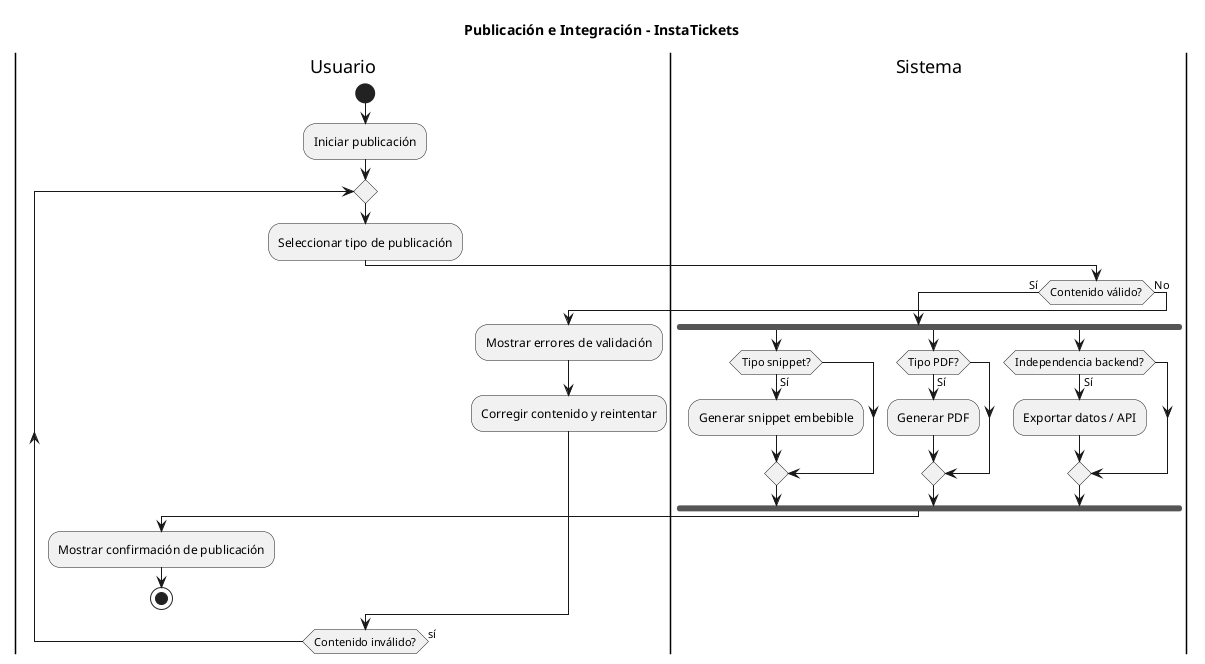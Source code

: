 @startuml
title Publicación e Integración - InstaTickets

|Usuario|
start
:Iniciar publicación;
repeat
    :Seleccionar tipo de publicación;
    |Sistema|
    if (Contenido válido?) then (Sí)
    fork
        if (Tipo snippet?) then (Sí)
        :Generar snippet embebible;
        endif
    fork again
        if (Tipo PDF?) then (Sí)
        :Generar PDF;
        endif
    fork again
        if (Independencia backend?) then (Sí)
        :Exportar datos / API;
        endif
    end fork
    |Usuario|
    :Mostrar confirmación de publicación;
    stop
    else (No)
    |Usuario|
    :Mostrar errores de validación;
    :Corregir contenido y reintentar;
    endif
repeat while (Contenido inválido?) is (sí)

@enduml

